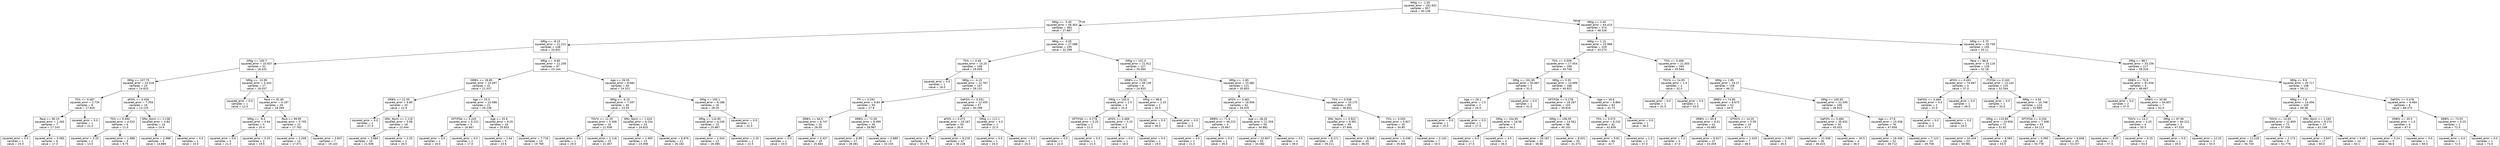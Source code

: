 digraph Tree {
node [shape=box, fontname="helvetica"] ;
edge [fontname="helvetica"] ;
0 [label="NRtg <= -1.05\nsquared_error = 161.642\nsamples = 957\nvalue = 40.138"] ;
1 [label="NRtg <= -5.45\nsquared_error = 56.303\nsamples = 383\nvalue = 27.867"] ;
0 -> 1 [labeldistance=2.5, labelangle=45, headlabel="True"] ;
2 [label="NRtg <= -8.15\nsquared_error = 21.221\nsamples = 148\nvalue = 20.831"] ;
1 -> 2 ;
3 [label="ORtg <= 100.7\nsquared_error = 10.637\nsamples = 51\nvalue = 16.431"] ;
2 -> 3 ;
4 [label="DRtg <= 107.75\nsquared_error = 10.318\nsamples = 24\nvalue = 14.625"] ;
3 -> 4 ;
5 [label="TS% <= 0.497\nsquared_error = 2.734\nsamples = 8\nvalue = 17.625"] ;
4 -> 5 ;
6 [label="Pace <= 90.15\nsquared_error = 1.265\nsamples = 7\nvalue = 17.143"] ;
5 -> 6 ;
7 [label="squared_error = 0.0\nsamples = 1\nvalue = 15.0"] ;
6 -> 7 ;
8 [label="squared_error = 0.583\nsamples = 6\nvalue = 17.5"] ;
6 -> 8 ;
9 [label="squared_error = 0.0\nsamples = 1\nvalue = 21.0"] ;
5 -> 9 ;
10 [label="eFG% <= 0.456\nsquared_error = 7.359\nsamples = 16\nvalue = 13.125"] ;
4 -> 10 ;
11 [label="TS% <= 0.494\nsquared_error = 4.333\nsamples = 6\nvalue = 11.0"] ;
10 -> 11 ;
12 [label="squared_error = 0.25\nsamples = 2\nvalue = 13.5"] ;
11 -> 12 ;
13 [label="squared_error = 1.688\nsamples = 4\nvalue = 9.75"] ;
11 -> 13 ;
14 [label="3PAr_Norm <= 1.138\nsquared_error = 4.84\nsamples = 10\nvalue = 14.4"] ;
10 -> 14 ;
15 [label="squared_error = 2.988\nsamples = 9\nvalue = 14.889"] ;
14 -> 15 ;
16 [label="squared_error = 0.0\nsamples = 1\nvalue = 10.0"] ;
14 -> 16 ;
17 [label="NRtg <= -10.95\nsquared_error = 5.443\nsamples = 27\nvalue = 18.037"] ;
3 -> 17 ;
18 [label="squared_error = 0.0\nsamples = 1\nvalue = 12.0"] ;
17 -> 18 ;
19 [label="Pace <= 91.65\nsquared_error = 4.197\nsamples = 26\nvalue = 18.269"] ;
17 -> 19 ;
20 [label="NRtg <= -9.4\nsquared_error = 0.64\nsamples = 5\nvalue = 20.4"] ;
19 -> 20 ;
21 [label="squared_error = 0.0\nsamples = 3\nvalue = 21.0"] ;
20 -> 21 ;
22 [label="squared_error = 0.25\nsamples = 2\nvalue = 19.5"] ;
20 -> 22 ;
23 [label="Pace <= 99.95\nsquared_error = 3.705\nsamples = 21\nvalue = 17.762"] ;
19 -> 23 ;
24 [label="squared_error = 2.209\nsamples = 14\nvalue = 17.071"] ;
23 -> 24 ;
25 [label="squared_error = 3.837\nsamples = 7\nvalue = 19.143"] ;
23 -> 25 ;
26 [label="NRtg <= -6.85\nsquared_error = 11.258\nsamples = 97\nvalue = 23.144"] ;
2 -> 26 ;
27 [label="ORB% <= 28.85\nsquared_error = 10.297\nsamples = 41\nvalue = 21.537"] ;
26 -> 27 ;
28 [label="ORB% <= 21.55\nsquared_error = 6.89\nsamples = 20\nvalue = 22.9"] ;
27 -> 28 ;
29 [label="squared_error = 0.0\nsamples = 2\nvalue = 27.0"] ;
28 -> 29 ;
30 [label="3PAr_Norm <= 1.119\nsquared_error = 5.58\nsamples = 18\nvalue = 22.444"] ;
28 -> 30 ;
31 [label="squared_error = 3.684\nsamples = 16\nvalue = 21.938"] ;
30 -> 31 ;
32 [label="squared_error = 2.25\nsamples = 2\nvalue = 26.5"] ;
30 -> 32 ;
33 [label="Age <= 25.5\nsquared_error = 10.086\nsamples = 21\nvalue = 20.238"] ;
27 -> 33 ;
34 [label="OFT/FGA <= 0.245\nsquared_error = 0.222\nsamples = 3\nvalue = 16.667"] ;
33 -> 34 ;
35 [label="squared_error = 0.0\nsamples = 1\nvalue = 16.0"] ;
34 -> 35 ;
36 [label="squared_error = 0.0\nsamples = 2\nvalue = 17.0"] ;
34 -> 36 ;
37 [label="Age <= 25.9\nsquared_error = 9.25\nsamples = 18\nvalue = 20.833"] ;
33 -> 37 ;
38 [label="squared_error = 2.64\nsamples = 5\nvalue = 23.6"] ;
37 -> 38 ;
39 [label="squared_error = 7.716\nsamples = 13\nvalue = 19.769"] ;
37 -> 39 ;
40 [label="Age <= 26.35\nsquared_error = 8.682\nsamples = 56\nvalue = 24.321"] ;
26 -> 40 ;
41 [label="NRtg <= -6.15\nsquared_error = 7.597\nsamples = 40\nvalue = 23.55"] ;
40 -> 41 ;
42 [label="TOV% <= 12.35\nsquared_error = 5.309\nsamples = 16\nvalue = 21.938"] ;
41 -> 42 ;
43 [label="squared_error = 0.0\nsamples = 1\nvalue = 29.0"] ;
42 -> 43 ;
44 [label="squared_error = 2.116\nsamples = 15\nvalue = 21.467"] ;
42 -> 44 ;
45 [label="3PAr_Norm <= 1.024\nsquared_error = 6.234\nsamples = 24\nvalue = 24.625"] ;
41 -> 45 ;
46 [label="squared_error = 1.905\nsamples = 13\nvalue = 23.308"] ;
45 -> 46 ;
47 [label="squared_error = 6.876\nsamples = 11\nvalue = 26.182"] ;
45 -> 47 ;
48 [label="ORtg <= 105.1\nsquared_error = 6.188\nsamples = 16\nvalue = 26.25"] ;
40 -> 48 ;
49 [label="DRtg <= 110.85\nsquared_error = 4.249\nsamples = 15\nvalue = 25.867"] ;
48 -> 49 ;
50 [label="squared_error = 2.544\nsamples = 13\nvalue = 26.385"] ;
49 -> 50 ;
51 [label="squared_error = 2.25\nsamples = 2\nvalue = 22.5"] ;
49 -> 51 ;
52 [label="squared_error = 0.0\nsamples = 1\nvalue = 32.0"] ;
48 -> 52 ;
53 [label="NRtg <= -3.05\nsquared_error = 27.588\nsamples = 235\nvalue = 32.298"] ;
1 -> 53 ;
54 [label="TS% <= 0.49\nsquared_error = 14.25\nsamples = 108\nvalue = 29.009"] ;
53 -> 54 ;
55 [label="squared_error = 0.0\nsamples = 1\nvalue = 16.0"] ;
54 -> 55 ;
56 [label="NRtg <= -4.15\nsquared_error = 12.787\nsamples = 107\nvalue = 29.131"] ;
54 -> 56 ;
57 [label="FTr <= 0.292\nsquared_error = 9.84\nsamples = 50\nvalue = 27.8"] ;
56 -> 57 ;
58 [label="DRB% <= 64.5\nsquared_error = 6.747\nsamples = 20\nvalue = 26.05"] ;
57 -> 58 ;
59 [label="squared_error = 0.0\nsamples = 1\nvalue = 33.0"] ;
58 -> 59 ;
60 [label="squared_error = 4.427\nsamples = 19\nvalue = 25.684"] ;
58 -> 60 ;
61 [label="DRB% <= 72.05\nsquared_error = 8.499\nsamples = 30\nvalue = 28.967"] ;
57 -> 61 ;
62 [label="squared_error = 6.99\nsamples = 27\nvalue = 28.481"] ;
61 -> 62 ;
63 [label="squared_error = 0.889\nsamples = 3\nvalue = 33.333"] ;
61 -> 63 ;
64 [label="OeFG% <= 0.531\nsquared_error = 12.455\nsamples = 57\nvalue = 30.298"] ;
56 -> 64 ;
65 [label="eFG% <= 0.472\nsquared_error = 10.167\nsamples = 55\nvalue = 30.6"] ;
64 -> 65 ;
66 [label="squared_error = 6.734\nsamples = 8\nvalue = 33.375"] ;
65 -> 66 ;
67 [label="squared_error = 9.218\nsamples = 47\nvalue = 30.128"] ;
65 -> 67 ;
68 [label="DRtg <= 111.1\nsquared_error = 4.0\nsamples = 2\nvalue = 22.0"] ;
64 -> 68 ;
69 [label="squared_error = 0.0\nsamples = 1\nvalue = 24.0"] ;
68 -> 69 ;
70 [label="squared_error = 0.0\nsamples = 1\nvalue = 20.0"] ;
68 -> 70 ;
71 [label="ORtg <= 101.3\nsquared_error = 21.912\nsamples = 127\nvalue = 35.094"] ;
53 -> 71 ;
72 [label="DRB% <= 70.55\nsquared_error = 49.139\nsamples = 6\nvalue = 24.833"] ;
71 -> 72 ;
73 [label="ORtg <= 100.0\nsquared_error = 2.5\nsamples = 4\nvalue = 20.0"] ;
72 -> 73 ;
74 [label="OFT/FGA <= 0.278\nsquared_error = 0.25\nsamples = 2\nvalue = 21.5"] ;
73 -> 74 ;
75 [label="squared_error = 0.0\nsamples = 1\nvalue = 22.0"] ;
74 -> 75 ;
76 [label="squared_error = 0.0\nsamples = 1\nvalue = 21.0"] ;
74 -> 76 ;
77 [label="eFG% <= 0.469\nsquared_error = 0.25\nsamples = 2\nvalue = 18.5"] ;
73 -> 77 ;
78 [label="squared_error = 0.0\nsamples = 1\nvalue = 18.0"] ;
77 -> 78 ;
79 [label="squared_error = 0.0\nsamples = 1\nvalue = 19.0"] ;
77 -> 79 ;
80 [label="ORtg <= 98.8\nsquared_error = 2.25\nsamples = 2\nvalue = 34.5"] ;
72 -> 80 ;
81 [label="squared_error = 0.0\nsamples = 1\nvalue = 36.0"] ;
80 -> 81 ;
82 [label="squared_error = 0.0\nsamples = 1\nvalue = 33.0"] ;
80 -> 82 ;
83 [label="NRtg <= -1.85\nsquared_error = 15.082\nsamples = 121\nvalue = 35.603"] ;
71 -> 83 ;
84 [label="eFG% <= 0.461\nsquared_error = 16.956\nsamples = 62\nvalue = 34.435"] ;
83 -> 84 ;
85 [label="DRB% <= 71.6\nsquared_error = 46.222\nsamples = 3\nvalue = 25.667"] ;
84 -> 85 ;
86 [label="squared_error = 4.0\nsamples = 2\nvalue = 21.0"] ;
85 -> 86 ;
87 [label="squared_error = 0.0\nsamples = 1\nvalue = 35.0"] ;
85 -> 87 ;
88 [label="Age <= 28.25\nsquared_error = 11.359\nsamples = 59\nvalue = 34.881"] ;
84 -> 88 ;
89 [label="squared_error = 10.607\nsamples = 55\nvalue = 34.582"] ;
88 -> 89 ;
90 [label="squared_error = 3.5\nsamples = 4\nvalue = 39.0"] ;
88 -> 90 ;
91 [label="TS% <= 0.538\nsquared_error = 10.175\nsamples = 59\nvalue = 36.831"] ;
83 -> 91 ;
92 [label="3PAr_Norm <= 0.922\nsquared_error = 9.361\nsamples = 39\nvalue = 37.846"] ;
91 -> 92 ;
93 [label="squared_error = 6.271\nsamples = 19\nvalue = 39.211"] ;
92 -> 93 ;
94 [label="squared_error = 8.848\nsamples = 20\nvalue = 36.55"] ;
92 -> 94 ;
95 [label="TS% <= 0.555\nsquared_error = 5.827\nsamples = 20\nvalue = 34.85"] ;
91 -> 95 ;
96 [label="squared_error = 4.438\nsamples = 13\nvalue = 35.846"] ;
95 -> 96 ;
97 [label="squared_error = 3.143\nsamples = 7\nvalue = 33.0"] ;
95 -> 97 ;
98 [label="NRtg <= 3.45\nsquared_error = 64.415\nsamples = 574\nvalue = 48.326"] ;
0 -> 98 [labeldistance=2.5, labelangle=-45, headlabel="False"] ;
99 [label="NRtg <= 1.15\nsquared_error = 25.968\nsamples = 329\nvalue = 43.274"] ;
98 -> 99 ;
100 [label="TS% <= 0.509\nsquared_error = 17.054\nsamples = 169\nvalue = 40.746"] ;
99 -> 100 ;
101 [label="DRtg <= 101.95\nsquared_error = 50.667\nsamples = 3\nvalue = 31.0"] ;
100 -> 101 ;
102 [label="Age <= 28.1\nsquared_error = 1.0\nsamples = 2\nvalue = 26.0"] ;
101 -> 102 ;
103 [label="squared_error = 0.0\nsamples = 1\nvalue = 25.0"] ;
102 -> 103 ;
104 [label="squared_error = 0.0\nsamples = 1\nvalue = 27.0"] ;
102 -> 104 ;
105 [label="squared_error = 0.0\nsamples = 1\nvalue = 41.0"] ;
101 -> 105 ;
106 [label="NRtg <= 0.35\nsquared_error = 14.699\nsamples = 166\nvalue = 40.922"] ;
100 -> 106 ;
107 [label="OFT/FGA <= 0.178\nsquared_error = 16.267\nsamples = 103\nvalue = 39.816"] ;
106 -> 107 ;
108 [label="ORtg <= 104.95\nsquared_error = 16.56\nsamples = 5\nvalue = 34.2"] ;
107 -> 108 ;
109 [label="squared_error = 0.0\nsamples = 1\nvalue = 27.0"] ;
108 -> 109 ;
110 [label="squared_error = 4.5\nsamples = 4\nvalue = 36.0"] ;
108 -> 110 ;
111 [label="DRtg <= 106.55\nsquared_error = 14.561\nsamples = 98\nvalue = 40.102"] ;
107 -> 111 ;
112 [label="squared_error = 20.167\nsamples = 43\nvalue = 38.86"] ;
111 -> 112 ;
113 [label="squared_error = 8.031\nsamples = 55\nvalue = 41.073"] ;
111 -> 113 ;
114 [label="Age <= 30.6\nsquared_error = 6.864\nsamples = 63\nvalue = 42.73"] ;
106 -> 114 ;
115 [label="TS% <= 0.572\nsquared_error = 6.232\nsamples = 62\nvalue = 42.839"] ;
114 -> 115 ;
116 [label="squared_error = 5.81\nsamples = 60\nvalue = 42.7"] ;
115 -> 116 ;
117 [label="squared_error = 1.0\nsamples = 2\nvalue = 47.0"] ;
115 -> 117 ;
118 [label="squared_error = 0.0\nsamples = 1\nvalue = 36.0"] ;
114 -> 118 ;
119 [label="TS% <= 0.499\nsquared_error = 21.503\nsamples = 160\nvalue = 45.944"] ;
99 -> 119 ;
120 [label="TOV% <= 14.95\nsquared_error = 1.0\nsamples = 2\nvalue = 32.0"] ;
119 -> 120 ;
121 [label="squared_error = 0.0\nsamples = 1\nvalue = 31.0"] ;
120 -> 121 ;
122 [label="squared_error = 0.0\nsamples = 1\nvalue = 33.0"] ;
120 -> 122 ;
123 [label="NRtg <= 1.85\nsquared_error = 19.27\nsamples = 158\nvalue = 46.12"] ;
119 -> 123 ;
124 [label="DRB% <= 74.85\nsquared_error = 8.673\nsamples = 52\nvalue = 44.5"] ;
123 -> 124 ;
125 [label="DRB% <= 65.9\nsquared_error = 8.01\nsamples = 42\nvalue = 43.881"] ;
124 -> 125 ;
126 [label="squared_error = 7.2\nsamples = 5\nvalue = 47.0"] ;
125 -> 126 ;
127 [label="squared_error = 6.627\nsamples = 37\nvalue = 43.459"] ;
125 -> 127 ;
128 [label="OTOV% <= 14.25\nsquared_error = 3.09\nsamples = 10\nvalue = 47.1"] ;
124 -> 128 ;
129 [label="squared_error = 1.429\nsamples = 7\nvalue = 48.0"] ;
128 -> 129 ;
130 [label="squared_error = 0.667\nsamples = 3\nvalue = 45.0"] ;
128 -> 130 ;
131 [label="ORtg <= 105.95\nsquared_error = 22.549\nsamples = 106\nvalue = 46.915"] ;
123 -> 131 ;
132 [label="OeFG% <= 0.484\nsquared_error = 35.632\nsamples = 30\nvalue = 45.033"] ;
131 -> 132 ;
133 [label="squared_error = 21.936\nsamples = 26\nvalue = 46.423"] ;
132 -> 133 ;
134 [label="squared_error = 30.5\nsamples = 4\nvalue = 36.0"] ;
132 -> 134 ;
135 [label="Age <= 27.6\nsquared_error = 15.436\nsamples = 76\nvalue = 47.658"] ;
131 -> 135 ;
136 [label="squared_error = 16.436\nsamples = 52\nvalue = 46.712"] ;
135 -> 136 ;
137 [label="squared_error = 7.123\nsamples = 24\nvalue = 49.708"] ;
135 -> 137 ;
138 [label="NRtg <= 5.75\nsquared_error = 35.739\nsamples = 245\nvalue = 55.11"] ;
98 -> 138 ;
139 [label="Pace <= 86.6\nsquared_error = 20.116\nsamples = 128\nvalue = 52.18"] ;
138 -> 139 ;
140 [label="eFG% <= 0.491\nsquared_error = 74.667\nsamples = 3\nvalue = 37.0"] ;
139 -> 140 ;
141 [label="OeFG% <= 0.464\nsquared_error = 4.0\nsamples = 2\nvalue = 31.0"] ;
140 -> 141 ;
142 [label="squared_error = 0.0\nsamples = 1\nvalue = 33.0"] ;
141 -> 142 ;
143 [label="squared_error = 0.0\nsamples = 1\nvalue = 29.0"] ;
141 -> 143 ;
144 [label="squared_error = 0.0\nsamples = 1\nvalue = 49.0"] ;
140 -> 144 ;
145 [label="FT/FGA <= 0.163\nsquared_error = 13.144\nsamples = 125\nvalue = 52.544"] ;
139 -> 145 ;
146 [label="squared_error = 0.0\nsamples = 1\nvalue = 35.0"] ;
145 -> 146 ;
147 [label="NRtg <= 4.55\nsquared_error = 10.748\nsamples = 124\nvalue = 52.685"] ;
145 -> 147 ;
148 [label="ORtg <= 110.85\nsquared_error = 10.658\nsamples = 71\nvalue = 51.62"] ;
147 -> 148 ;
149 [label="squared_error = 10.434\nsamples = 53\nvalue = 50.981"] ;
148 -> 149 ;
150 [label="squared_error = 6.583\nsamples = 18\nvalue = 53.5"] ;
148 -> 150 ;
151 [label="OFT/FGA <= 0.204\nsquared_error = 7.308\nsamples = 53\nvalue = 54.113"] ;
147 -> 151 ;
152 [label="squared_error = 4.395\nsamples = 18\nvalue = 55.778"] ;
151 -> 152 ;
153 [label="squared_error = 6.648\nsamples = 35\nvalue = 53.257"] ;
151 -> 153 ;
154 [label="DRtg <= 98.7\nsquared_error = 33.156\nsamples = 117\nvalue = 58.316"] ;
138 -> 154 ;
155 [label="DRB% <= 70.9\nsquared_error = 81.556\nsamples = 9\nvalue = 48.667"] ;
154 -> 155 ;
156 [label="squared_error = 0.0\nsamples = 2\nvalue = 37.0"] ;
155 -> 156 ;
157 [label="ORB% <= 30.95\nsquared_error = 54.857\nsamples = 7\nvalue = 52.0"] ;
155 -> 157 ;
158 [label="TOV% <= 14.2\nsquared_error = 4.25\nsamples = 4\nvalue = 55.5"] ;
157 -> 158 ;
159 [label="squared_error = 0.25\nsamples = 2\nvalue = 57.5"] ;
158 -> 159 ;
160 [label="squared_error = 0.25\nsamples = 2\nvalue = 53.5"] ;
158 -> 160 ;
161 [label="DRtg <= 97.95\nsquared_error = 84.222\nsamples = 3\nvalue = 47.333"] ;
157 -> 161 ;
162 [label="squared_error = 0.0\nsamples = 1\nvalue = 35.0"] ;
161 -> 162 ;
163 [label="squared_error = 12.25\nsamples = 2\nvalue = 53.5"] ;
161 -> 163 ;
164 [label="NRtg <= 9.9\nsquared_error = 20.717\nsamples = 108\nvalue = 59.12"] ;
154 -> 164 ;
165 [label="NRtg <= 7.8\nsquared_error = 14.456\nsamples = 100\nvalue = 58.38"] ;
164 -> 165 ;
166 [label="TOV% <= 14.65\nsquared_error = 12.859\nsamples = 73\nvalue = 57.356"] ;
165 -> 166 ;
167 [label="squared_error = 11.226\nsamples = 64\nvalue = 56.734"] ;
166 -> 167 ;
168 [label="squared_error = 2.173\nsamples = 9\nvalue = 61.778"] ;
166 -> 168 ;
169 [label="3PAr_Norm <= 1.165\nsquared_error = 8.274\nsamples = 27\nvalue = 61.148"] ;
165 -> 169 ;
170 [label="squared_error = 5.647\nsamples = 17\nvalue = 60.0"] ;
169 -> 170 ;
171 [label="squared_error = 6.69\nsamples = 10\nvalue = 63.1"] ;
169 -> 171 ;
172 [label="OeFG% <= 0.478\nsquared_error = 6.484\nsamples = 8\nvalue = 68.375"] ;
164 -> 172 ;
173 [label="ORB% <= 35.5\nsquared_error = 1.0\nsamples = 6\nvalue = 67.0"] ;
172 -> 173 ;
174 [label="squared_error = 0.24\nsamples = 5\nvalue = 66.6"] ;
173 -> 174 ;
175 [label="squared_error = 0.0\nsamples = 1\nvalue = 69.0"] ;
173 -> 175 ;
176 [label="DRB% <= 73.55\nsquared_error = 0.25\nsamples = 2\nvalue = 72.5"] ;
172 -> 176 ;
177 [label="squared_error = 0.0\nsamples = 1\nvalue = 72.0"] ;
176 -> 177 ;
178 [label="squared_error = 0.0\nsamples = 1\nvalue = 73.0"] ;
176 -> 178 ;
}